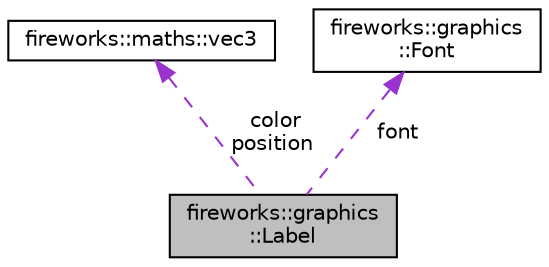 digraph "fireworks::graphics::Label"
{
 // LATEX_PDF_SIZE
  edge [fontname="Helvetica",fontsize="10",labelfontname="Helvetica",labelfontsize="10"];
  node [fontname="Helvetica",fontsize="10",shape=record];
  Node1 [label="fireworks::graphics\l::Label",height=0.2,width=0.4,color="black", fillcolor="grey75", style="filled", fontcolor="black",tooltip="The label class to render text onto the screen."];
  Node2 -> Node1 [dir="back",color="darkorchid3",fontsize="10",style="dashed",label=" color\nposition" ,fontname="Helvetica"];
  Node2 [label="fireworks::maths::vec3",height=0.2,width=0.4,color="black", fillcolor="white", style="filled",URL="$structfireworks_1_1maths_1_1vec3.html",tooltip=" "];
  Node3 -> Node1 [dir="back",color="darkorchid3",fontsize="10",style="dashed",label=" font" ,fontname="Helvetica"];
  Node3 [label="fireworks::graphics\l::Font",height=0.2,width=0.4,color="black", fillcolor="white", style="filled",URL="$structfireworks_1_1graphics_1_1_font.html",tooltip="Engine specific font data type."];
}
